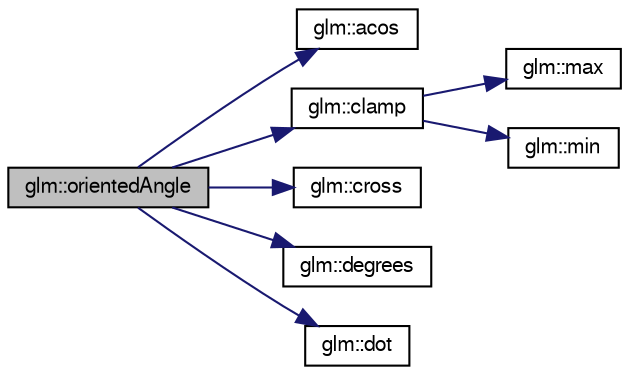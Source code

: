 digraph G
{
  bgcolor="transparent";
  edge [fontname="FreeSans",fontsize=10,labelfontname="FreeSans",labelfontsize=10];
  node [fontname="FreeSans",fontsize=10,shape=record];
  rankdir=LR;
  Node1 [label="glm::orientedAngle",height=0.2,width=0.4,color="black", fillcolor="grey75", style="filled" fontcolor="black"];
  Node1 -> Node2 [color="midnightblue",fontsize=10,style="solid"];
  Node2 [label="glm::acos",height=0.2,width=0.4,color="black",URL="$group__core__func__trigonometric.html#gd945cb7263cb202d93ea76aa5d419078"];
  Node1 -> Node3 [color="midnightblue",fontsize=10,style="solid"];
  Node3 [label="glm::clamp",height=0.2,width=0.4,color="black",URL="$group__core__func__common.html#g8b4808983e20c4c74b20e0a025787ab4"];
  Node3 -> Node4 [color="midnightblue",fontsize=10,style="solid"];
  Node4 [label="glm::max",height=0.2,width=0.4,color="black",URL="$group__core__func__common.html#g4e4d7b280fec55e5dfeb1367a1a2597d"];
  Node3 -> Node5 [color="midnightblue",fontsize=10,style="solid"];
  Node5 [label="glm::min",height=0.2,width=0.4,color="black",URL="$group__core__func__common.html#g7c4425eacc9498bb2ab8a7cfd662cd69"];
  Node1 -> Node6 [color="midnightblue",fontsize=10,style="solid"];
  Node6 [label="glm::cross",height=0.2,width=0.4,color="black",URL="$group__core__func__geometric.html#g9a325364ff3650c4a85c33704c646e76"];
  Node1 -> Node7 [color="midnightblue",fontsize=10,style="solid"];
  Node7 [label="glm::degrees",height=0.2,width=0.4,color="black",URL="$group__core__func__trigonometric.html#gcb63bdf23d5e084a5b6a2ed0ae395e64"];
  Node1 -> Node8 [color="midnightblue",fontsize=10,style="solid"];
  Node8 [label="glm::dot",height=0.2,width=0.4,color="black",URL="$group__core__func__geometric.html#gc64a3b29d01336161a668d328cac97eb"];
}

